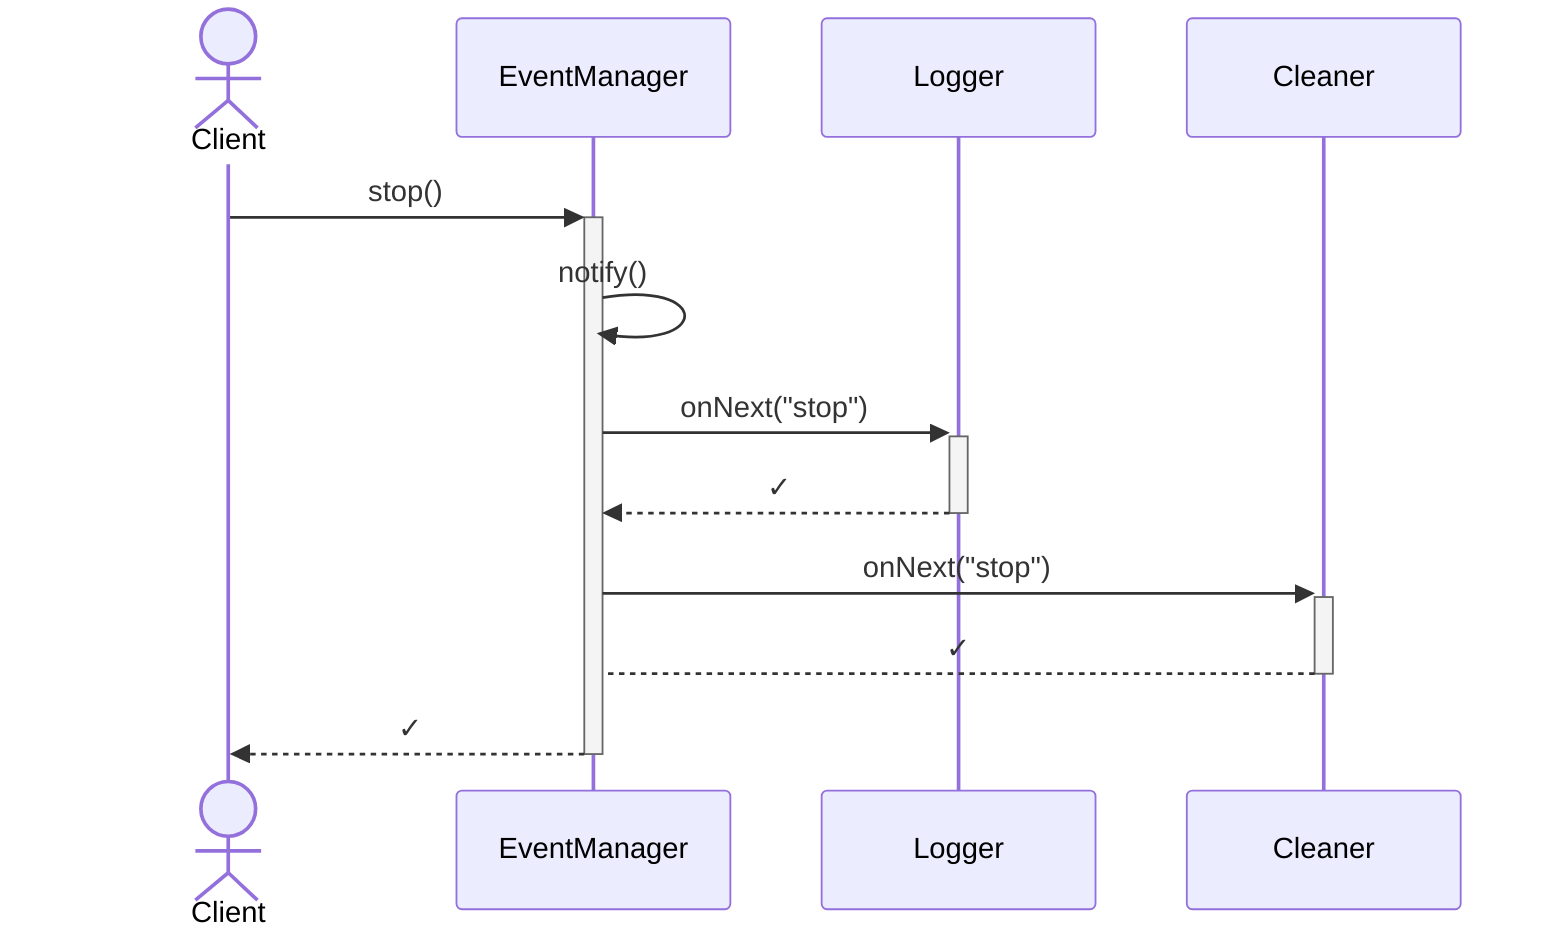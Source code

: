 sequenceDiagram
actor c as Client
participant S as EventManager
participant L as Logger
participant C as Cleaner

c ->>+ S : stop()
S ->> S : notify()
S ->>+ L : onNext("stop")
L -->>- S : #10003;
S ->>+ C : onNext("stop")
C -->- S : #10003;
S -->>- c : #10003;